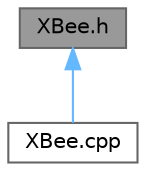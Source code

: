 digraph "XBee.h"
{
 // LATEX_PDF_SIZE
  bgcolor="transparent";
  edge [fontname=Helvetica,fontsize=10,labelfontname=Helvetica,labelfontsize=10];
  node [fontname=Helvetica,fontsize=10,shape=box,height=0.2,width=0.4];
  Node1 [id="Node000001",label="XBee.h",height=0.2,width=0.4,color="gray40", fillcolor="grey60", style="filled", fontcolor="black",tooltip="Header file for the XBee class, which handles communication and control for the Zumo robot using XBee..."];
  Node1 -> Node2 [id="edge1_Node000001_Node000002",dir="back",color="steelblue1",style="solid",tooltip=" "];
  Node2 [id="Node000002",label="XBee.cpp",height=0.2,width=0.4,color="grey40", fillcolor="white", style="filled",URL="$XBee_8cpp.html",tooltip="Implementation file for the XBee class, which handles communication and control for the Zumo robot us..."];
}
